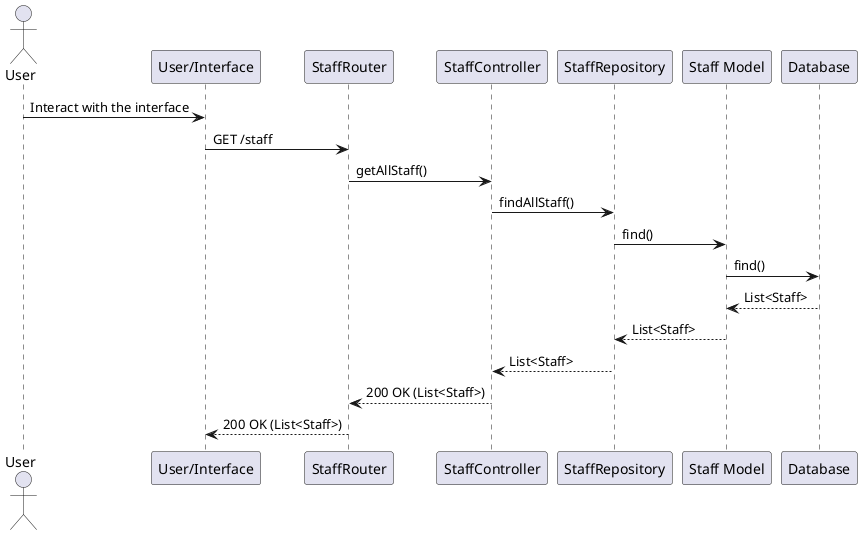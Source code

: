 @startuml
actor User
participant "User/Interface" as UI
participant "StaffRouter" as Router
participant "StaffController" as Controller
participant "StaffRepository" as Repository
participant "Staff Model" as Model
participant "Database" as DB

User -> UI: Interact with the interface
UI -> Router: GET /staff
Router -> Controller: getAllStaff()
Controller -> Repository: findAllStaff()
Repository -> Model: find()
Model -> DB: find()
DB --> Model: List<Staff>
Model --> Repository: List<Staff>
Repository --> Controller: List<Staff>
Controller --> Router: 200 OK (List<Staff>)
Router --> UI: 200 OK (List<Staff>)
@enduml
